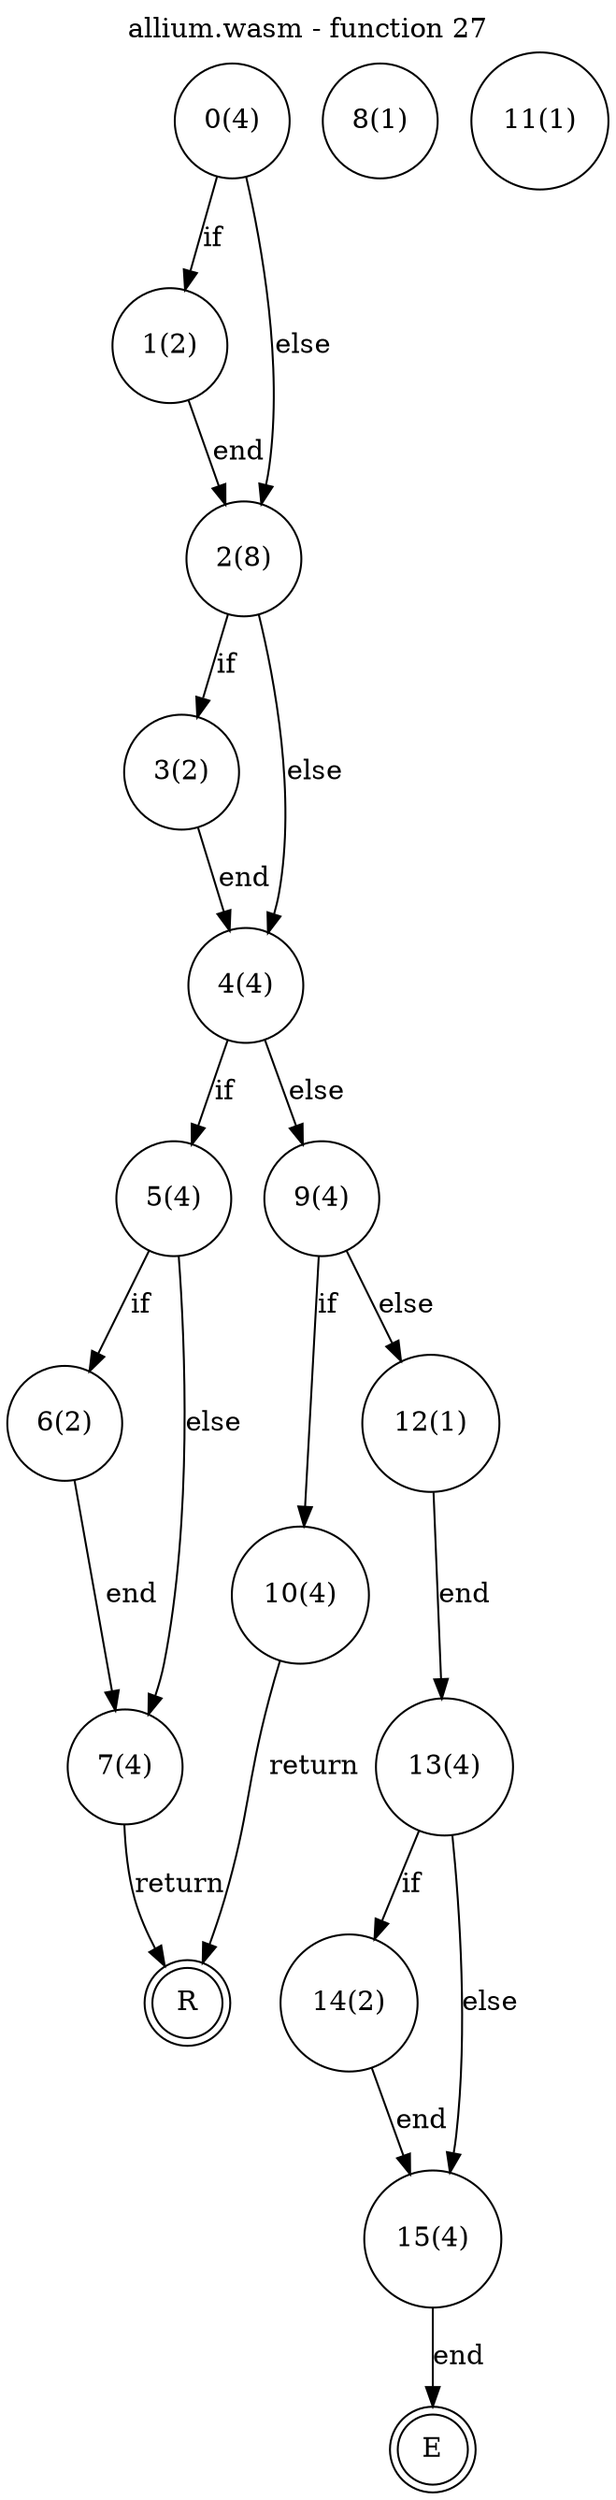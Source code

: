 digraph finite_state_machine {
    label = "allium.wasm - function 27"
    labelloc =  t
    labelfontsize = 16
    labelfontcolor = black
    labelfontname = "Helvetica"
    node [shape = doublecircle]; E R ;
node [shape=circle, fontcolor=black, style="", label="0(4)"]0
node [shape=circle, fontcolor=black, style="", label="1(2)"]1
node [shape=circle, fontcolor=black, style="", label="2(8)"]2
node [shape=circle, fontcolor=black, style="", label="3(2)"]3
node [shape=circle, fontcolor=black, style="", label="4(4)"]4
node [shape=circle, fontcolor=black, style="", label="5(4)"]5
node [shape=circle, fontcolor=black, style="", label="6(2)"]6
node [shape=circle, fontcolor=black, style="", label="7(4)"]7
node [shape=circle, fontcolor=black, style="", label="8(1)"]8
node [shape=circle, fontcolor=black, style="", label="9(4)"]9
node [shape=circle, fontcolor=black, style="", label="10(4)"]10
node [shape=circle, fontcolor=black, style="", label="11(1)"]11
node [shape=circle, fontcolor=black, style="", label="12(1)"]12
node [shape=circle, fontcolor=black, style="", label="13(4)"]13
node [shape=circle, fontcolor=black, style="", label="14(2)"]14
node [shape=circle, fontcolor=black, style="", label="15(4)"]15
node [shape=circle, fontcolor=black, style="", label="E"]E
node [shape=circle, fontcolor=black, style="", label="R"]R
    0 -> 1[label="if"];
    0 -> 2[label="else"];
    1 -> 2[label="end"];
    2 -> 3[label="if"];
    2 -> 4[label="else"];
    3 -> 4[label="end"];
    4 -> 5[label="if"];
    4 -> 9[label="else"];
    5 -> 6[label="if"];
    5 -> 7[label="else"];
    6 -> 7[label="end"];
    7 -> R[label="return"];
    9 -> 10[label="if"];
    9 -> 12[label="else"];
    10 -> R[label="return"];
    12 -> 13[label="end"];
    13 -> 14[label="if"];
    13 -> 15[label="else"];
    14 -> 15[label="end"];
    15 -> E[label="end"];
}
